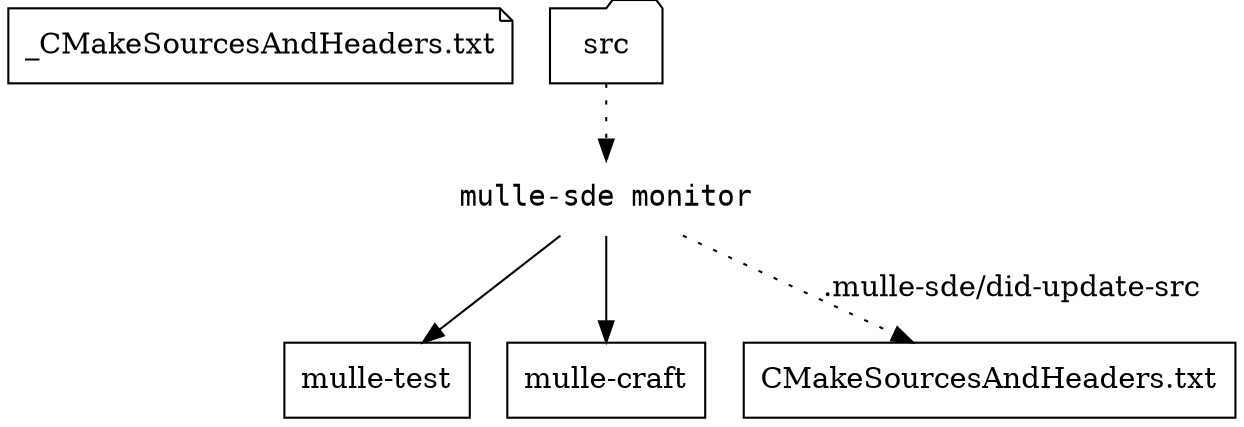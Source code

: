 digraph G {
    graph [rankdir = TD];

    node[shape=record];

    subgraph agnostic
    {
        label = "Language agnostic";

        { rank = same; "_CMakeSourcesAndHeaders.txt", "src" };

        "_CMakeSourcesAndHeaders.txt" [ shape="note"]
        "src"                         [ shape="folder"]

        "mulle-test"
        "mulle-craft"

        "mulle-sde monitor" [ shape="none", fontname="monospace"]
        "mulle-sde monitor"  -> "mulle-craft"
        "mulle-sde monitor"  -> "mulle-test"

        "mulle-sde monitor"  -> "CMakeSourcesAndHeaders.txt" [ style="dotted", label=".mulle-sde/did-update-src" ]
        "src" -> "mulle-sde monitor"                         [ style="dotted" ]
    }
}
